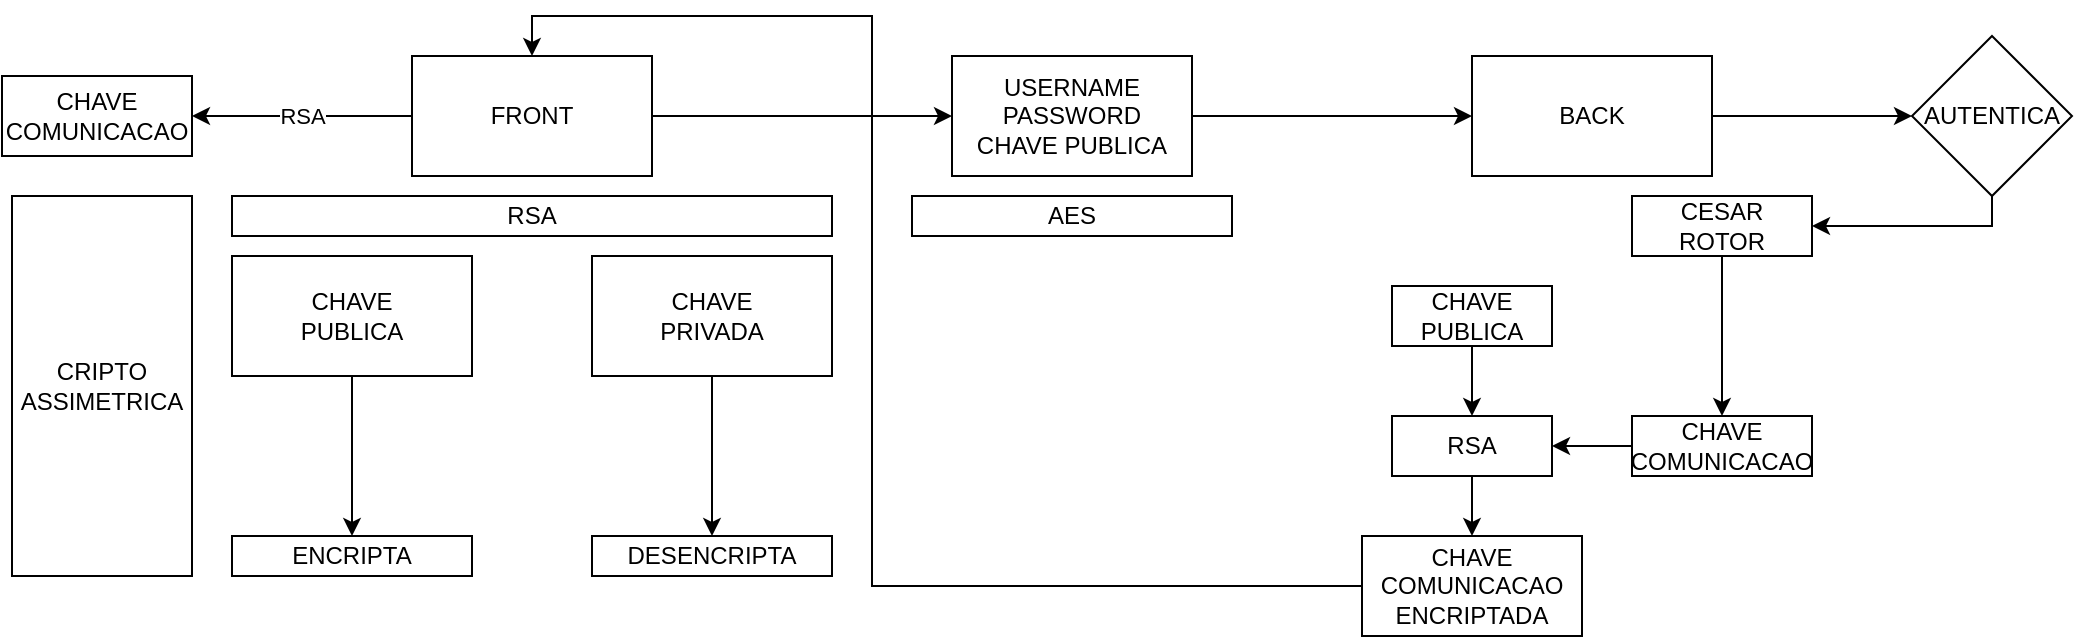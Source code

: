 <mxfile version="17.4.1" type="device"><diagram id="ZR5uP-lJV8wCaqK_Ti2t" name="Page-1"><mxGraphModel dx="1185" dy="657" grid="1" gridSize="10" guides="1" tooltips="1" connect="1" arrows="1" fold="1" page="1" pageScale="1" pageWidth="827" pageHeight="1169" math="0" shadow="0"><root><mxCell id="0"/><mxCell id="1" parent="0"/><mxCell id="hvxds9rkLS-6ziVL_QjS-21" style="edgeStyle=orthogonalEdgeStyle;rounded=0;orthogonalLoop=1;jettySize=auto;html=1;entryX=0;entryY=0.5;entryDx=0;entryDy=0;" edge="1" parent="1" source="hvxds9rkLS-6ziVL_QjS-1" target="hvxds9rkLS-6ziVL_QjS-20"><mxGeometry relative="1" as="geometry"/></mxCell><mxCell id="hvxds9rkLS-6ziVL_QjS-38" value="RSA" style="edgeStyle=orthogonalEdgeStyle;rounded=0;orthogonalLoop=1;jettySize=auto;html=1;entryX=1;entryY=0.5;entryDx=0;entryDy=0;" edge="1" parent="1" source="hvxds9rkLS-6ziVL_QjS-1" target="hvxds9rkLS-6ziVL_QjS-36"><mxGeometry relative="1" as="geometry"/></mxCell><mxCell id="hvxds9rkLS-6ziVL_QjS-1" value="&lt;div&gt;FRONT&lt;/div&gt;" style="rounded=0;whiteSpace=wrap;html=1;" vertex="1" parent="1"><mxGeometry x="240" y="190" width="120" height="60" as="geometry"/></mxCell><mxCell id="hvxds9rkLS-6ziVL_QjS-24" value="" style="edgeStyle=orthogonalEdgeStyle;rounded=0;orthogonalLoop=1;jettySize=auto;html=1;" edge="1" parent="1" source="hvxds9rkLS-6ziVL_QjS-2" target="hvxds9rkLS-6ziVL_QjS-23"><mxGeometry relative="1" as="geometry"/></mxCell><mxCell id="hvxds9rkLS-6ziVL_QjS-2" value="BACK" style="rounded=0;whiteSpace=wrap;html=1;" vertex="1" parent="1"><mxGeometry x="770" y="190" width="120" height="60" as="geometry"/></mxCell><mxCell id="hvxds9rkLS-6ziVL_QjS-6" style="edgeStyle=orthogonalEdgeStyle;rounded=0;orthogonalLoop=1;jettySize=auto;html=1;entryX=0.5;entryY=0;entryDx=0;entryDy=0;" edge="1" parent="1" source="hvxds9rkLS-6ziVL_QjS-3" target="hvxds9rkLS-6ziVL_QjS-7"><mxGeometry relative="1" as="geometry"><mxPoint x="210" y="430" as="targetPoint"/></mxGeometry></mxCell><mxCell id="hvxds9rkLS-6ziVL_QjS-3" value="&lt;div&gt;CHAVE&lt;/div&gt;&lt;div&gt;PUBLICA&lt;br&gt;&lt;/div&gt;" style="rounded=0;whiteSpace=wrap;html=1;" vertex="1" parent="1"><mxGeometry x="150" y="290" width="120" height="60" as="geometry"/></mxCell><mxCell id="hvxds9rkLS-6ziVL_QjS-9" value="" style="edgeStyle=orthogonalEdgeStyle;rounded=0;orthogonalLoop=1;jettySize=auto;html=1;" edge="1" parent="1" source="hvxds9rkLS-6ziVL_QjS-4" target="hvxds9rkLS-6ziVL_QjS-8"><mxGeometry relative="1" as="geometry"/></mxCell><mxCell id="hvxds9rkLS-6ziVL_QjS-4" value="&lt;div&gt;CHAVE&lt;/div&gt;&lt;div&gt;PRIVADA&lt;br&gt;&lt;/div&gt;" style="rounded=0;whiteSpace=wrap;html=1;" vertex="1" parent="1"><mxGeometry x="330" y="290" width="120" height="60" as="geometry"/></mxCell><mxCell id="hvxds9rkLS-6ziVL_QjS-5" value="RSA" style="rounded=0;whiteSpace=wrap;html=1;" vertex="1" parent="1"><mxGeometry x="150" y="260" width="300" height="20" as="geometry"/></mxCell><mxCell id="hvxds9rkLS-6ziVL_QjS-7" value="ENCRIPTA" style="rounded=0;whiteSpace=wrap;html=1;" vertex="1" parent="1"><mxGeometry x="150" y="430" width="120" height="20" as="geometry"/></mxCell><mxCell id="hvxds9rkLS-6ziVL_QjS-8" value="DESENCRIPTA" style="rounded=0;whiteSpace=wrap;html=1;" vertex="1" parent="1"><mxGeometry x="330" y="430" width="120" height="20" as="geometry"/></mxCell><mxCell id="hvxds9rkLS-6ziVL_QjS-12" value="&lt;div&gt;CRIPTO&lt;/div&gt;&lt;div&gt;ASSIMETRICA&lt;br&gt;&lt;/div&gt;" style="rounded=0;whiteSpace=wrap;html=1;" vertex="1" parent="1"><mxGeometry x="40" y="260" width="90" height="190" as="geometry"/></mxCell><mxCell id="hvxds9rkLS-6ziVL_QjS-14" value="AES" style="rounded=0;whiteSpace=wrap;html=1;" vertex="1" parent="1"><mxGeometry x="490" y="260" width="160" height="20" as="geometry"/></mxCell><mxCell id="hvxds9rkLS-6ziVL_QjS-34" value="" style="edgeStyle=orthogonalEdgeStyle;rounded=0;orthogonalLoop=1;jettySize=auto;html=1;" edge="1" parent="1" source="hvxds9rkLS-6ziVL_QjS-15" target="hvxds9rkLS-6ziVL_QjS-33"><mxGeometry relative="1" as="geometry"/></mxCell><mxCell id="hvxds9rkLS-6ziVL_QjS-15" value="RSA" style="rounded=0;whiteSpace=wrap;html=1;" vertex="1" parent="1"><mxGeometry x="730" y="370" width="80" height="30" as="geometry"/></mxCell><mxCell id="hvxds9rkLS-6ziVL_QjS-27" value="" style="edgeStyle=orthogonalEdgeStyle;rounded=0;orthogonalLoop=1;jettySize=auto;html=1;" edge="1" parent="1" source="hvxds9rkLS-6ziVL_QjS-19" target="hvxds9rkLS-6ziVL_QjS-26"><mxGeometry relative="1" as="geometry"/></mxCell><mxCell id="hvxds9rkLS-6ziVL_QjS-19" value="&lt;div&gt;CESAR&lt;/div&gt;&lt;div&gt;ROTOR&lt;br&gt;&lt;/div&gt;" style="rounded=0;whiteSpace=wrap;html=1;" vertex="1" parent="1"><mxGeometry x="850" y="260" width="90" height="30" as="geometry"/></mxCell><mxCell id="hvxds9rkLS-6ziVL_QjS-22" style="edgeStyle=orthogonalEdgeStyle;rounded=0;orthogonalLoop=1;jettySize=auto;html=1;" edge="1" parent="1" source="hvxds9rkLS-6ziVL_QjS-20" target="hvxds9rkLS-6ziVL_QjS-2"><mxGeometry relative="1" as="geometry"/></mxCell><mxCell id="hvxds9rkLS-6ziVL_QjS-20" value="&lt;div&gt;USERNAME&lt;/div&gt;&lt;div&gt;PASSWORD&lt;/div&gt;&lt;div&gt;CHAVE PUBLICA&lt;br&gt;&lt;/div&gt;" style="rounded=0;whiteSpace=wrap;html=1;" vertex="1" parent="1"><mxGeometry x="510" y="190" width="120" height="60" as="geometry"/></mxCell><mxCell id="hvxds9rkLS-6ziVL_QjS-25" style="edgeStyle=orthogonalEdgeStyle;rounded=0;orthogonalLoop=1;jettySize=auto;html=1;entryX=1;entryY=0.5;entryDx=0;entryDy=0;" edge="1" parent="1" source="hvxds9rkLS-6ziVL_QjS-23" target="hvxds9rkLS-6ziVL_QjS-19"><mxGeometry relative="1" as="geometry"><Array as="points"><mxPoint x="1030" y="275"/></Array></mxGeometry></mxCell><mxCell id="hvxds9rkLS-6ziVL_QjS-23" value="AUTENTICA" style="rhombus;whiteSpace=wrap;html=1;rounded=0;" vertex="1" parent="1"><mxGeometry x="990" y="180" width="80" height="80" as="geometry"/></mxCell><mxCell id="hvxds9rkLS-6ziVL_QjS-29" style="edgeStyle=orthogonalEdgeStyle;rounded=0;orthogonalLoop=1;jettySize=auto;html=1;entryX=1;entryY=0.5;entryDx=0;entryDy=0;" edge="1" parent="1" source="hvxds9rkLS-6ziVL_QjS-26" target="hvxds9rkLS-6ziVL_QjS-15"><mxGeometry relative="1" as="geometry"><mxPoint x="790" y="385" as="targetPoint"/></mxGeometry></mxCell><mxCell id="hvxds9rkLS-6ziVL_QjS-26" value="&lt;div&gt;CHAVE&lt;/div&gt;&lt;div&gt;COMUNICACAO&lt;br&gt;&lt;/div&gt;" style="rounded=0;whiteSpace=wrap;html=1;" vertex="1" parent="1"><mxGeometry x="850" y="370" width="90" height="30" as="geometry"/></mxCell><mxCell id="hvxds9rkLS-6ziVL_QjS-32" style="edgeStyle=orthogonalEdgeStyle;rounded=0;orthogonalLoop=1;jettySize=auto;html=1;" edge="1" parent="1" source="hvxds9rkLS-6ziVL_QjS-30" target="hvxds9rkLS-6ziVL_QjS-15"><mxGeometry relative="1" as="geometry"/></mxCell><mxCell id="hvxds9rkLS-6ziVL_QjS-30" value="&lt;div&gt;CHAVE&lt;/div&gt;&lt;div&gt;PUBLICA&lt;br&gt;&lt;/div&gt;" style="rounded=0;whiteSpace=wrap;html=1;" vertex="1" parent="1"><mxGeometry x="730" y="305" width="80" height="30" as="geometry"/></mxCell><mxCell id="hvxds9rkLS-6ziVL_QjS-35" style="edgeStyle=orthogonalEdgeStyle;rounded=0;orthogonalLoop=1;jettySize=auto;html=1;entryX=0.5;entryY=0;entryDx=0;entryDy=0;" edge="1" parent="1" source="hvxds9rkLS-6ziVL_QjS-33" target="hvxds9rkLS-6ziVL_QjS-1"><mxGeometry relative="1" as="geometry"><Array as="points"><mxPoint x="470" y="455"/><mxPoint x="470" y="170"/><mxPoint x="300" y="170"/></Array></mxGeometry></mxCell><mxCell id="hvxds9rkLS-6ziVL_QjS-33" value="&lt;div&gt;CHAVE&lt;/div&gt;&lt;div&gt;COMUNICACAO&lt;/div&gt;&lt;div&gt;ENCRIPTADA&lt;br&gt;&lt;/div&gt;" style="rounded=0;whiteSpace=wrap;html=1;" vertex="1" parent="1"><mxGeometry x="715" y="430" width="110" height="50" as="geometry"/></mxCell><mxCell id="hvxds9rkLS-6ziVL_QjS-36" value="&lt;div&gt;CHAVE&lt;/div&gt;&lt;div&gt;COMUNICACAO&lt;br&gt;&lt;/div&gt;" style="rounded=0;whiteSpace=wrap;html=1;" vertex="1" parent="1"><mxGeometry x="35" y="200" width="95" height="40" as="geometry"/></mxCell></root></mxGraphModel></diagram></mxfile>